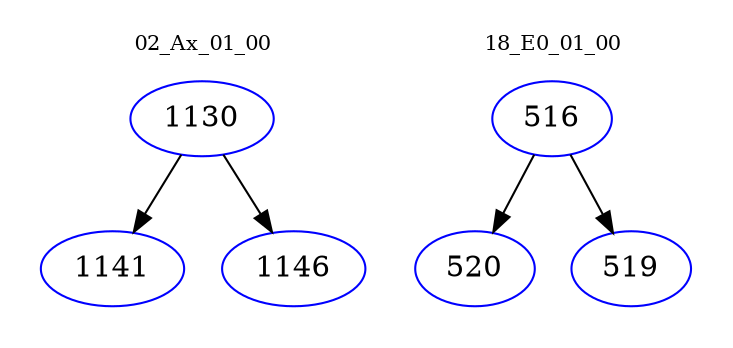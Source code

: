 digraph{
subgraph cluster_0 {
color = white
label = "02_Ax_01_00";
fontsize=10;
T0_1130 [label="1130", color="blue"]
T0_1130 -> T0_1141 [color="black"]
T0_1141 [label="1141", color="blue"]
T0_1130 -> T0_1146 [color="black"]
T0_1146 [label="1146", color="blue"]
}
subgraph cluster_1 {
color = white
label = "18_E0_01_00";
fontsize=10;
T1_516 [label="516", color="blue"]
T1_516 -> T1_520 [color="black"]
T1_520 [label="520", color="blue"]
T1_516 -> T1_519 [color="black"]
T1_519 [label="519", color="blue"]
}
}
